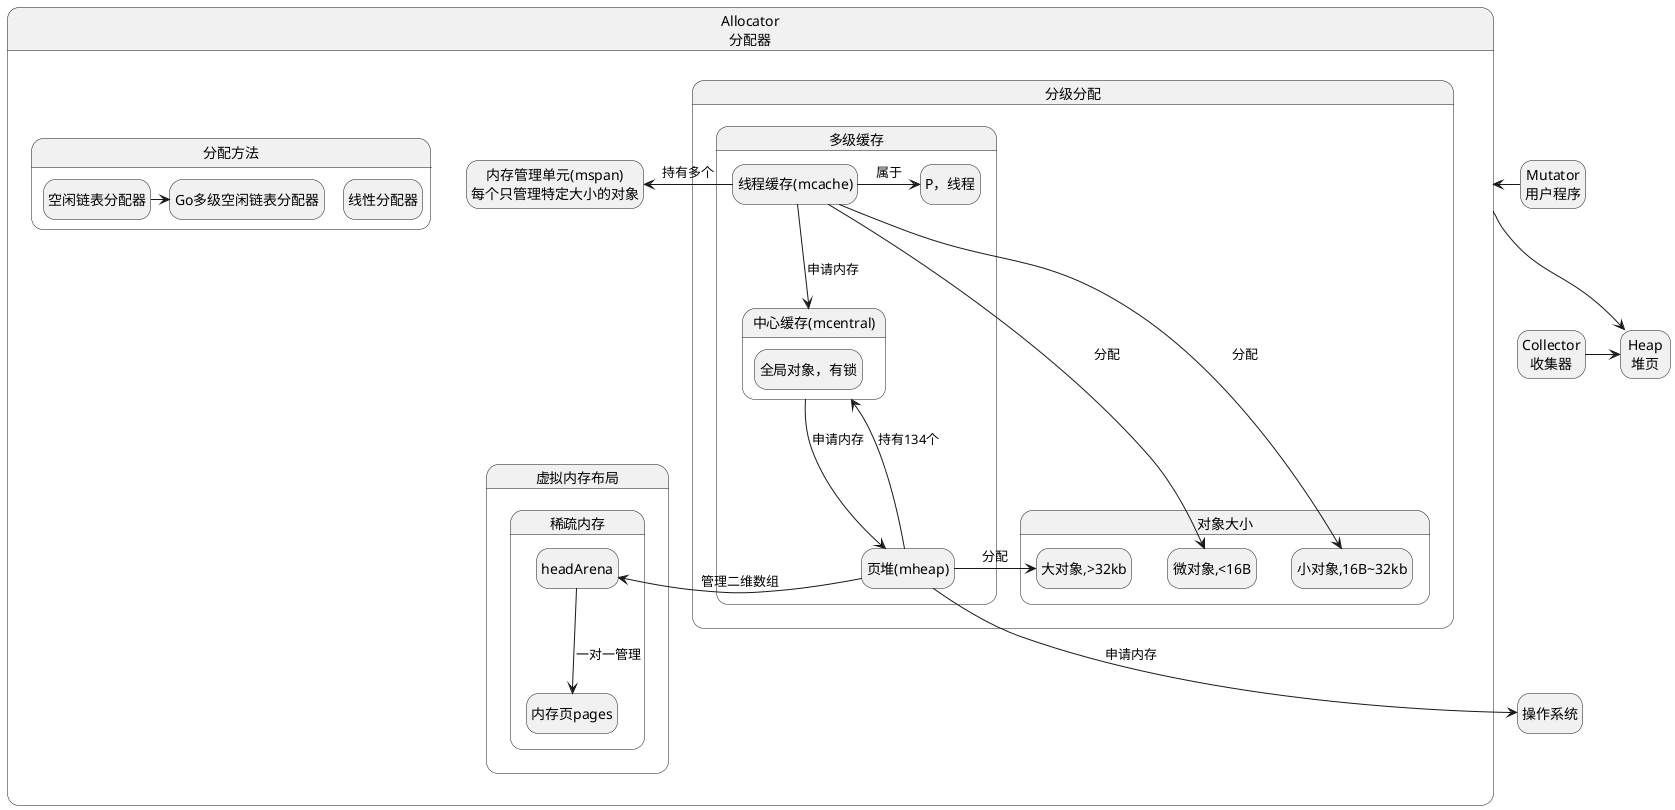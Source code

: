 @startuml 整体结构
hide empty description
state Mutator as "Mutator\n用户程序"
state sys as "操作系统"
state allocator as "Allocator\n分配器" {
    state func as "分配方法" {
        state a1 as "线性分配器"
        state a2 as "空闲链表分配器"
        state a3 as "Go多级空闲链表分配器"
        a2->a3
    }
    state tc as "分级分配"{
        state size as "对象大小" {
            state small as "微对象,<16B"
            state norm as "小对象,16B~32kb"
            state large as "大对象,>32kb"
        }
        state cache as "多级缓存" {
            state p as "P，线程"
            state pcache as "线程缓存(mcache)"
            state ccache as "中心缓存(mcentral)" {
                state desc1 as "全局对象，有锁"
            }
            state hcache as "页堆(mheap)"
            pcache --> ccache : 申请内存
            ccache --> hcache : 申请内存
            hcache --> ccache : 持有134个
            hcache --> sys : 申请内存
            pcache -> p : 属于
        }
        hcache -> large : 分配
        pcache -> small : 分配
        pcache -> norm : 分配

    }
    state span as "内存管理单元(mspan)\n每个只管理特定大小的对象"
    pcache -> span : 持有多个
    state pos as "虚拟内存布局" {
        state mx as "稀疏内存" {
            state heapA as "headArena"
            state pages as "内存页pages"
            heapA --> pages : 一对一管理
        }
    }
    hcache -> heapA : 管理二维数组
}
state collector as "Collector\n收集器"
state heap as "Heap\n堆页"

Mutator -> allocator
allocator --> heap
collector -> heap
@enduml

@startuml 管理组件结构图
hide empty description
state app as "用户程序"
app --> span0 : 申请
app --> span1 : 申请
app --> span2 : 申请
app --> span3 : 申请
state pcache0 as "mcache"
state pcache1 as "mcache"
state pcache2 as "mcache"
state pcache3 as "..."
state ccache as "mcentral" {
    state getmspan as "获取mspan"
    state pSwept as "从清理过，包含空闲空间的mspanSet"
    state pUnSwept as "从未清理过，包含空闲空间的mspanSet"
    state fUnSwept as "从未清理过，不包含空闲空间的mspanSet\n会调用清理函数进行清理"
    state grow as "从堆中申请"
    fUnSwept -> grow
    grow --> getmspan
    pUnSwept -> fUnSwept
    fUnSwept --> getmspan
    pSwept -> pUnSwept
    pSwept --> getmspan
    pUnSwept --> getmspan
}
state hcache as "mheap" {
    state halloc as "alloc" {
        state reclaim as "调用reclaim方法回收内存"
        state allocMspan as "堆上分配新的内存页以及mspan"
        state signMspan as "将mspan加入管理的内存列表"
        reclaim -> allocMspan
        allocMspan -> signMspan
    }
    state hgrow as "grow" {
        state fromArea as "从arena获取"
        state fromSys as "从操作系统获取"
        fromArea -> fromSys
    }
    allocMspan --> hgrow : mheap内存不足
}
grow --> halloc
state span0 as "mspan" {
    state sysp as "管理npages个内存页" {
        state sysp0 as "8KB内存页集合"
        state sysp1 as "8KB内存页集合"
        state sysp2 as "8KB内存页集合"
        state sysp3 as "..."
    }
    state spanClass as "spanClass，跨度类"
}
state span1 as "mpsan"
state span2 as "mspan"
state span3 as "..."
span1 -> span0
span0 -> span1 : 双向链表
span1 -> span2
span2 -> span1
span3 -> span2
span2 -> span3
span0 --> pcache0 : 包含68*2个
span1 --> pcache1 : 包含68*2个
span2 --> pcache2 : 包含68*2个
span3 --> pcache3 : 包含68*2个
pcache0 --> ccache : 申请mspan(内存)
pcache1 --> ccache : 申请mspan(内存)
pcache2 --> ccache : 申请mspan(内存)
pcache3 --> ccache : 申请mspan(内存)
ccache --> hcache
state area as "heapArea"
state pages as "内存页"
hcache -> area : 持有二维数组
area --> pages : 管理
@enduml